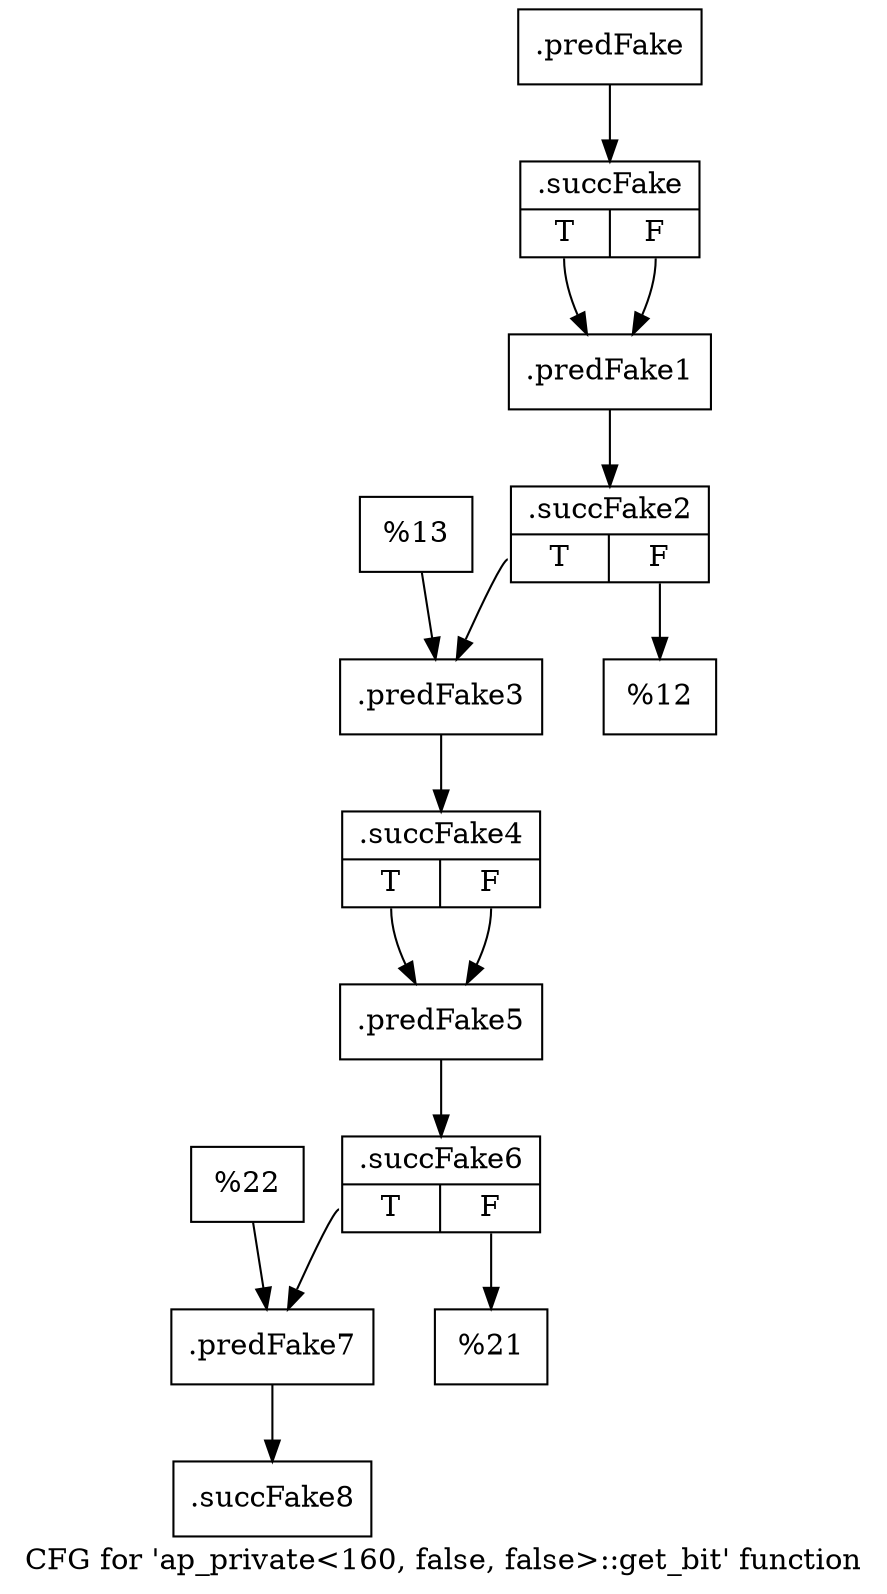 digraph "CFG for 'ap_private\<160, false, false\>::get_bit' function" {
	label="CFG for 'ap_private\<160, false, false\>::get_bit' function";

	Node0x5d1f0c0 [shape=record,filename="",linenumber="",label="{.predFake}"];
	Node0x5d1f0c0 -> Node0x616b530[ callList="" memoryops="" filename="/mnt/xilinx/Vitis_HLS/2021.2/include/etc/ap_private.h" execusionnum="0"];
	Node0x616b530 [shape=record,filename="/mnt/xilinx/Vitis_HLS/2021.2/include/etc/ap_private.h",linenumber="3774",label="{.succFake|{<s0>T|<s1>F}}"];
	Node0x616b530:s0 -> Node0x5d1f7c0[ callList="" memoryops="" filename="" execusionnum="0"];
	Node0x616b530:s1 -> Node0x5d1f7c0;
	Node0x5d1f7c0 [shape=record,filename="/mnt/xilinx/Vitis_HLS/2021.2/include/etc/ap_private.h",linenumber="3774",label="{.predFake1}"];
	Node0x5d1f7c0 -> Node0x616b690[ callList="" memoryops="" filename="/mnt/xilinx/Vitis_HLS/2021.2/include/etc/ap_private.h" execusionnum="0"];
	Node0x616b690 [shape=record,filename="/mnt/xilinx/Vitis_HLS/2021.2/include/etc/ap_private.h",linenumber="3774",label="{.succFake2|{<s0>T|<s1>F}}"];
	Node0x616b690:s0 -> Node0x5d1f900[ callList="" memoryops="" filename="/mnt/xilinx/Vitis_HLS/2021.2/include/etc/ap_private.h" execusionnum="0"];
	Node0x616b690:s1 -> Node0x5d1f860;
	Node0x5d1f860 [shape=record,filename="/mnt/xilinx/Vitis_HLS/2021.2/include/etc/ap_private.h",linenumber="3774",label="{%12}"];
	Node0x5d1f8b0 [shape=record,filename="/mnt/xilinx/Vitis_HLS/2021.2/include/etc/ap_private.h",linenumber="3774",label="{%13}"];
	Node0x5d1f8b0 -> Node0x5d1f900;
	Node0x5d1f900 [shape=record,filename="/mnt/xilinx/Vitis_HLS/2021.2/include/etc/ap_private.h",linenumber="3775",label="{.predFake3}"];
	Node0x5d1f900 -> Node0x616b850[ callList="" memoryops="" filename="/mnt/xilinx/Vitis_HLS/2021.2/include/etc/ap_private.h" execusionnum="0"];
	Node0x616b850 [shape=record,filename="/mnt/xilinx/Vitis_HLS/2021.2/include/etc/ap_private.h",linenumber="3775",label="{.succFake4|{<s0>T|<s1>F}}"];
	Node0x616b850:s0 -> Node0x5d1f9a0[ callList="" memoryops="" filename="" execusionnum="0"];
	Node0x616b850:s1 -> Node0x5d1f9a0;
	Node0x5d1f9a0 [shape=record,filename="/mnt/xilinx/Vitis_HLS/2021.2/include/etc/ap_private.h",linenumber="3775",label="{.predFake5}"];
	Node0x5d1f9a0 -> Node0x616ba10[ callList="" memoryops="" filename="/mnt/xilinx/Vitis_HLS/2021.2/include/etc/ap_private.h" execusionnum="0"];
	Node0x616ba10 [shape=record,filename="/mnt/xilinx/Vitis_HLS/2021.2/include/etc/ap_private.h",linenumber="3775",label="{.succFake6|{<s0>T|<s1>F}}"];
	Node0x616ba10:s0 -> Node0x5d1fae0[ callList="" memoryops="" filename="/mnt/xilinx/Vitis_HLS/2021.2/include/etc/ap_private.h" execusionnum="0"];
	Node0x616ba10:s1 -> Node0x5d1fa40;
	Node0x5d1fa40 [shape=record,filename="/mnt/xilinx/Vitis_HLS/2021.2/include/etc/ap_private.h",linenumber="3775",label="{%21}"];
	Node0x5d1fa90 [shape=record,filename="/mnt/xilinx/Vitis_HLS/2021.2/include/etc/ap_private.h",linenumber="3775",label="{%22}"];
	Node0x5d1fa90 -> Node0x5d1fae0;
	Node0x5d1fae0 [shape=record,filename="/mnt/xilinx/Vitis_HLS/2021.2/include/etc/ap_private.h",linenumber="3776",label="{.predFake7}"];
	Node0x5d1fae0 -> Node0x61688b0[ callList="" memoryops="" filename="/mnt/xilinx/Vitis_HLS/2021.2/include/etc/ap_private.h" execusionnum="0"];
	Node0x61688b0 [shape=record,filename="/mnt/xilinx/Vitis_HLS/2021.2/include/etc/ap_private.h",linenumber="3776",label="{.succFake8}"];
}
